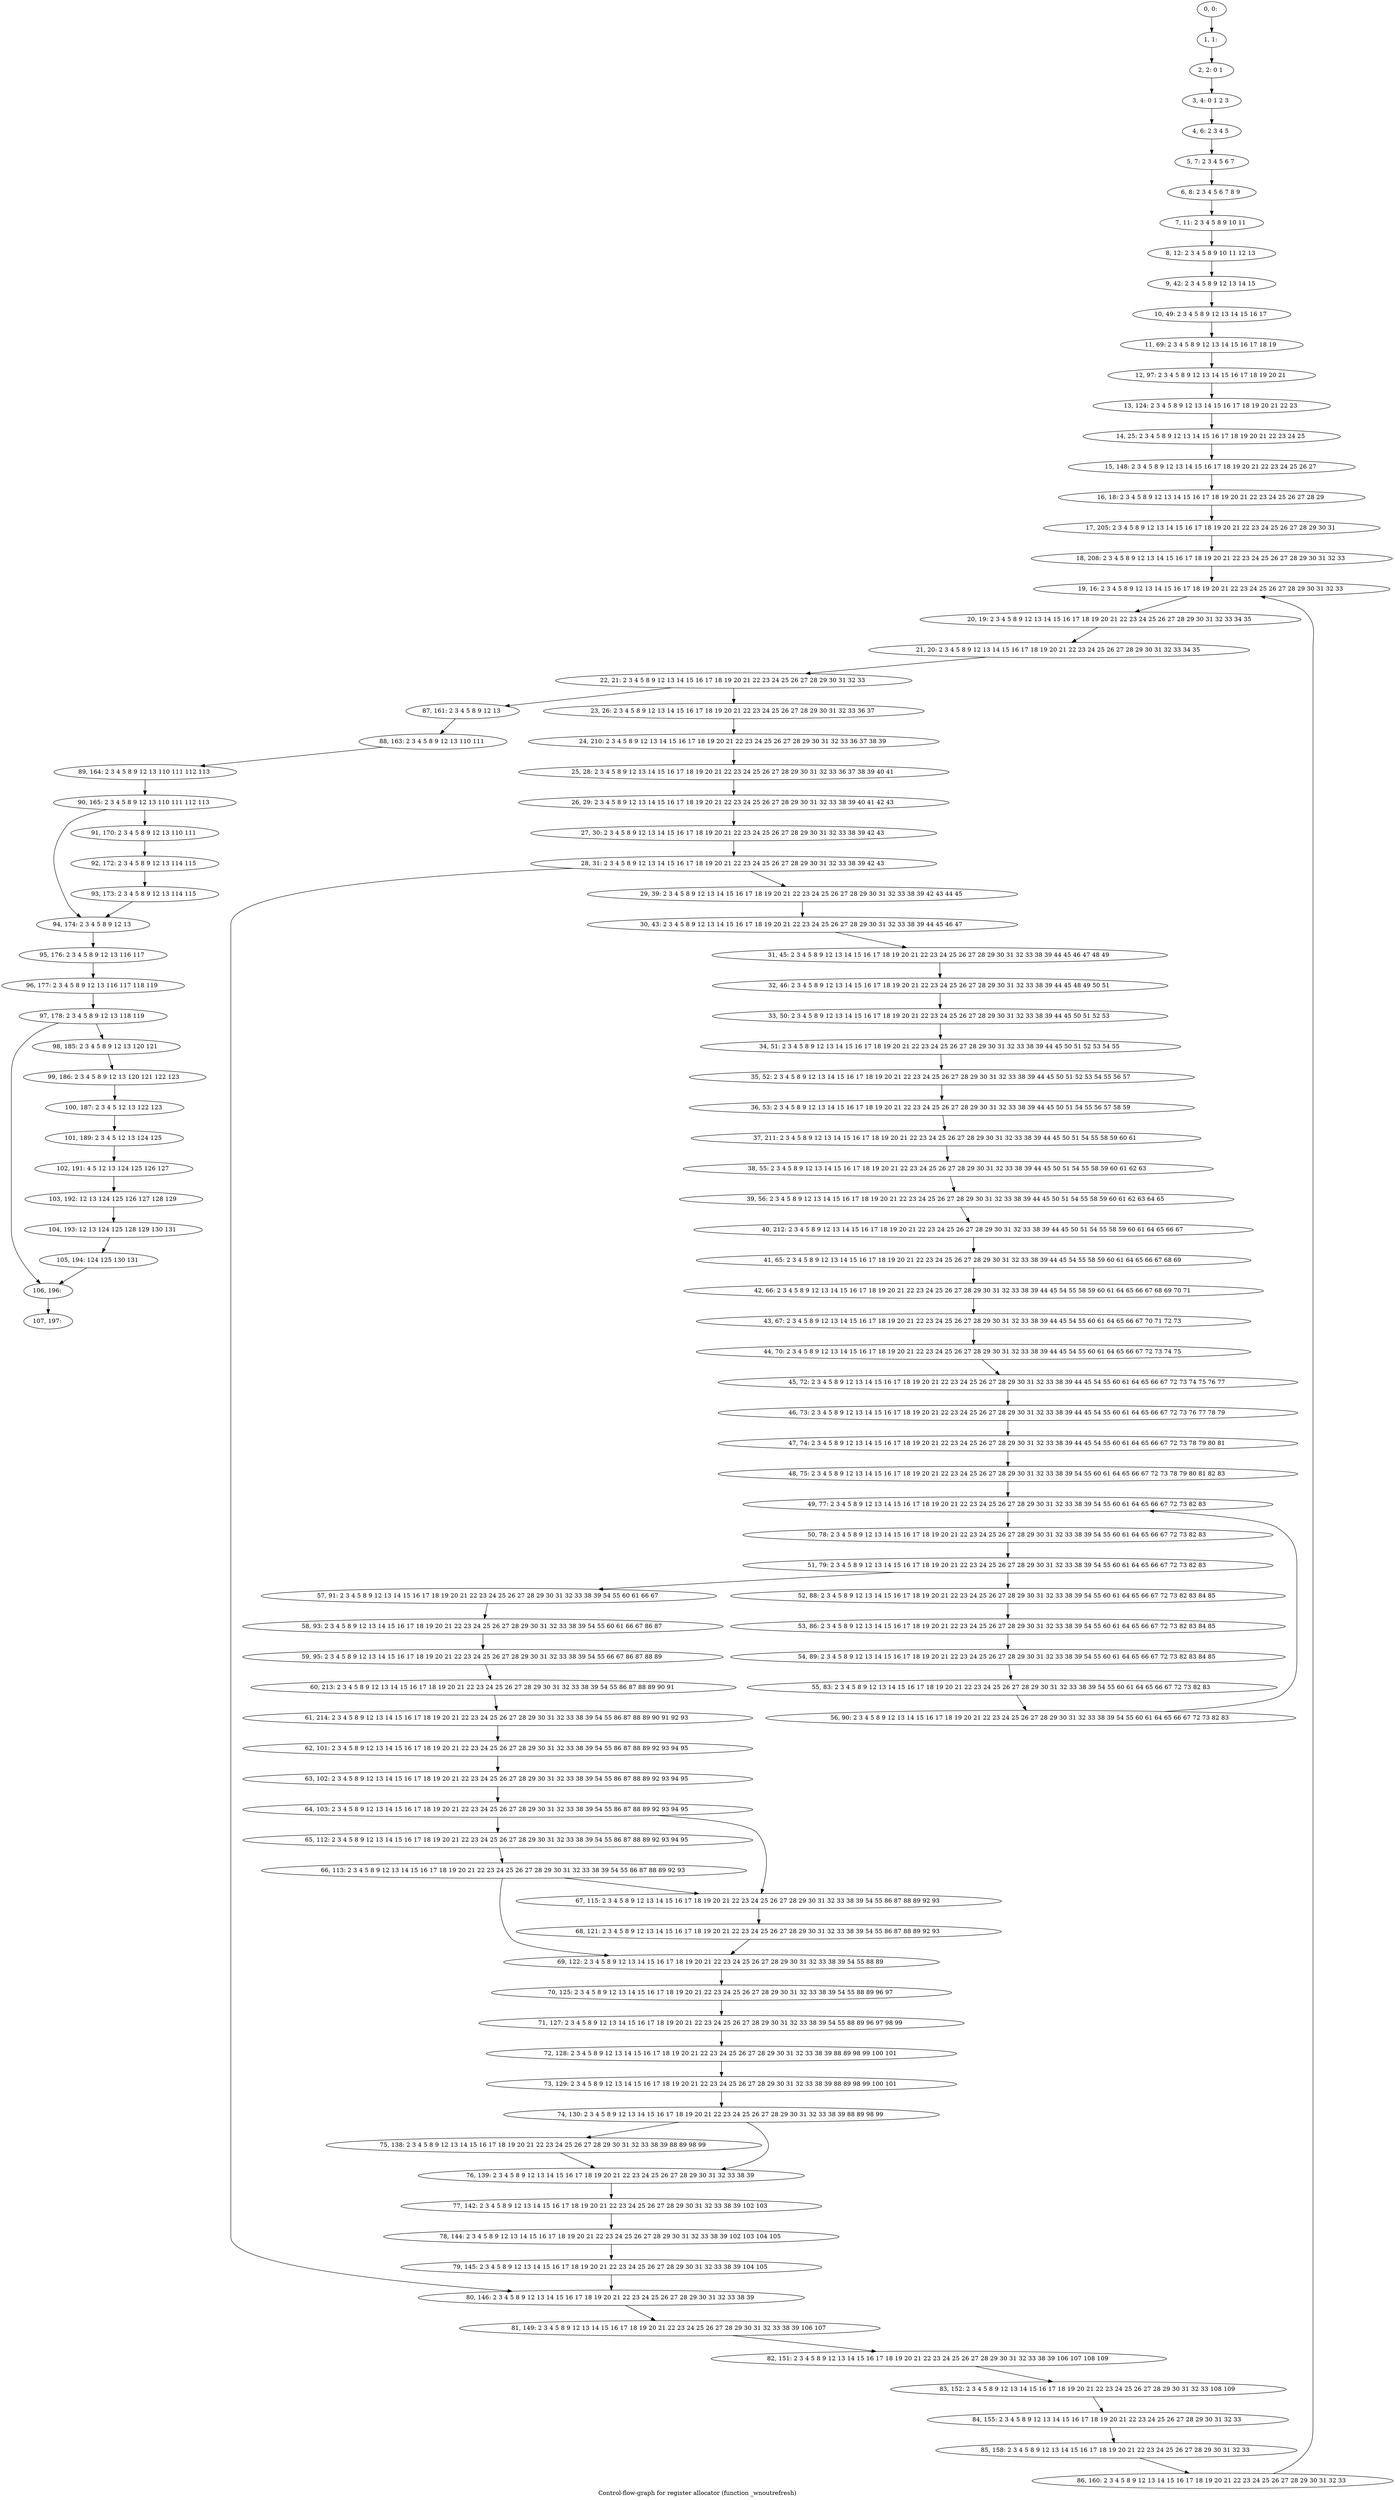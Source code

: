 digraph G {
graph [label="Control-flow-graph for register allocator (function _wnoutrefresh)"]
0[label="0, 0: "];
1[label="1, 1: "];
2[label="2, 2: 0 1 "];
3[label="3, 4: 0 1 2 3 "];
4[label="4, 6: 2 3 4 5 "];
5[label="5, 7: 2 3 4 5 6 7 "];
6[label="6, 8: 2 3 4 5 6 7 8 9 "];
7[label="7, 11: 2 3 4 5 8 9 10 11 "];
8[label="8, 12: 2 3 4 5 8 9 10 11 12 13 "];
9[label="9, 42: 2 3 4 5 8 9 12 13 14 15 "];
10[label="10, 49: 2 3 4 5 8 9 12 13 14 15 16 17 "];
11[label="11, 69: 2 3 4 5 8 9 12 13 14 15 16 17 18 19 "];
12[label="12, 97: 2 3 4 5 8 9 12 13 14 15 16 17 18 19 20 21 "];
13[label="13, 124: 2 3 4 5 8 9 12 13 14 15 16 17 18 19 20 21 22 23 "];
14[label="14, 25: 2 3 4 5 8 9 12 13 14 15 16 17 18 19 20 21 22 23 24 25 "];
15[label="15, 148: 2 3 4 5 8 9 12 13 14 15 16 17 18 19 20 21 22 23 24 25 26 27 "];
16[label="16, 18: 2 3 4 5 8 9 12 13 14 15 16 17 18 19 20 21 22 23 24 25 26 27 28 29 "];
17[label="17, 205: 2 3 4 5 8 9 12 13 14 15 16 17 18 19 20 21 22 23 24 25 26 27 28 29 30 31 "];
18[label="18, 208: 2 3 4 5 8 9 12 13 14 15 16 17 18 19 20 21 22 23 24 25 26 27 28 29 30 31 32 33 "];
19[label="19, 16: 2 3 4 5 8 9 12 13 14 15 16 17 18 19 20 21 22 23 24 25 26 27 28 29 30 31 32 33 "];
20[label="20, 19: 2 3 4 5 8 9 12 13 14 15 16 17 18 19 20 21 22 23 24 25 26 27 28 29 30 31 32 33 34 35 "];
21[label="21, 20: 2 3 4 5 8 9 12 13 14 15 16 17 18 19 20 21 22 23 24 25 26 27 28 29 30 31 32 33 34 35 "];
22[label="22, 21: 2 3 4 5 8 9 12 13 14 15 16 17 18 19 20 21 22 23 24 25 26 27 28 29 30 31 32 33 "];
23[label="23, 26: 2 3 4 5 8 9 12 13 14 15 16 17 18 19 20 21 22 23 24 25 26 27 28 29 30 31 32 33 36 37 "];
24[label="24, 210: 2 3 4 5 8 9 12 13 14 15 16 17 18 19 20 21 22 23 24 25 26 27 28 29 30 31 32 33 36 37 38 39 "];
25[label="25, 28: 2 3 4 5 8 9 12 13 14 15 16 17 18 19 20 21 22 23 24 25 26 27 28 29 30 31 32 33 36 37 38 39 40 41 "];
26[label="26, 29: 2 3 4 5 8 9 12 13 14 15 16 17 18 19 20 21 22 23 24 25 26 27 28 29 30 31 32 33 38 39 40 41 42 43 "];
27[label="27, 30: 2 3 4 5 8 9 12 13 14 15 16 17 18 19 20 21 22 23 24 25 26 27 28 29 30 31 32 33 38 39 42 43 "];
28[label="28, 31: 2 3 4 5 8 9 12 13 14 15 16 17 18 19 20 21 22 23 24 25 26 27 28 29 30 31 32 33 38 39 42 43 "];
29[label="29, 39: 2 3 4 5 8 9 12 13 14 15 16 17 18 19 20 21 22 23 24 25 26 27 28 29 30 31 32 33 38 39 42 43 44 45 "];
30[label="30, 43: 2 3 4 5 8 9 12 13 14 15 16 17 18 19 20 21 22 23 24 25 26 27 28 29 30 31 32 33 38 39 44 45 46 47 "];
31[label="31, 45: 2 3 4 5 8 9 12 13 14 15 16 17 18 19 20 21 22 23 24 25 26 27 28 29 30 31 32 33 38 39 44 45 46 47 48 49 "];
32[label="32, 46: 2 3 4 5 8 9 12 13 14 15 16 17 18 19 20 21 22 23 24 25 26 27 28 29 30 31 32 33 38 39 44 45 48 49 50 51 "];
33[label="33, 50: 2 3 4 5 8 9 12 13 14 15 16 17 18 19 20 21 22 23 24 25 26 27 28 29 30 31 32 33 38 39 44 45 50 51 52 53 "];
34[label="34, 51: 2 3 4 5 8 9 12 13 14 15 16 17 18 19 20 21 22 23 24 25 26 27 28 29 30 31 32 33 38 39 44 45 50 51 52 53 54 55 "];
35[label="35, 52: 2 3 4 5 8 9 12 13 14 15 16 17 18 19 20 21 22 23 24 25 26 27 28 29 30 31 32 33 38 39 44 45 50 51 52 53 54 55 56 57 "];
36[label="36, 53: 2 3 4 5 8 9 12 13 14 15 16 17 18 19 20 21 22 23 24 25 26 27 28 29 30 31 32 33 38 39 44 45 50 51 54 55 56 57 58 59 "];
37[label="37, 211: 2 3 4 5 8 9 12 13 14 15 16 17 18 19 20 21 22 23 24 25 26 27 28 29 30 31 32 33 38 39 44 45 50 51 54 55 58 59 60 61 "];
38[label="38, 55: 2 3 4 5 8 9 12 13 14 15 16 17 18 19 20 21 22 23 24 25 26 27 28 29 30 31 32 33 38 39 44 45 50 51 54 55 58 59 60 61 62 63 "];
39[label="39, 56: 2 3 4 5 8 9 12 13 14 15 16 17 18 19 20 21 22 23 24 25 26 27 28 29 30 31 32 33 38 39 44 45 50 51 54 55 58 59 60 61 62 63 64 65 "];
40[label="40, 212: 2 3 4 5 8 9 12 13 14 15 16 17 18 19 20 21 22 23 24 25 26 27 28 29 30 31 32 33 38 39 44 45 50 51 54 55 58 59 60 61 64 65 66 67 "];
41[label="41, 65: 2 3 4 5 8 9 12 13 14 15 16 17 18 19 20 21 22 23 24 25 26 27 28 29 30 31 32 33 38 39 44 45 54 55 58 59 60 61 64 65 66 67 68 69 "];
42[label="42, 66: 2 3 4 5 8 9 12 13 14 15 16 17 18 19 20 21 22 23 24 25 26 27 28 29 30 31 32 33 38 39 44 45 54 55 58 59 60 61 64 65 66 67 68 69 70 71 "];
43[label="43, 67: 2 3 4 5 8 9 12 13 14 15 16 17 18 19 20 21 22 23 24 25 26 27 28 29 30 31 32 33 38 39 44 45 54 55 60 61 64 65 66 67 70 71 72 73 "];
44[label="44, 70: 2 3 4 5 8 9 12 13 14 15 16 17 18 19 20 21 22 23 24 25 26 27 28 29 30 31 32 33 38 39 44 45 54 55 60 61 64 65 66 67 72 73 74 75 "];
45[label="45, 72: 2 3 4 5 8 9 12 13 14 15 16 17 18 19 20 21 22 23 24 25 26 27 28 29 30 31 32 33 38 39 44 45 54 55 60 61 64 65 66 67 72 73 74 75 76 77 "];
46[label="46, 73: 2 3 4 5 8 9 12 13 14 15 16 17 18 19 20 21 22 23 24 25 26 27 28 29 30 31 32 33 38 39 44 45 54 55 60 61 64 65 66 67 72 73 76 77 78 79 "];
47[label="47, 74: 2 3 4 5 8 9 12 13 14 15 16 17 18 19 20 21 22 23 24 25 26 27 28 29 30 31 32 33 38 39 44 45 54 55 60 61 64 65 66 67 72 73 78 79 80 81 "];
48[label="48, 75: 2 3 4 5 8 9 12 13 14 15 16 17 18 19 20 21 22 23 24 25 26 27 28 29 30 31 32 33 38 39 54 55 60 61 64 65 66 67 72 73 78 79 80 81 82 83 "];
49[label="49, 77: 2 3 4 5 8 9 12 13 14 15 16 17 18 19 20 21 22 23 24 25 26 27 28 29 30 31 32 33 38 39 54 55 60 61 64 65 66 67 72 73 82 83 "];
50[label="50, 78: 2 3 4 5 8 9 12 13 14 15 16 17 18 19 20 21 22 23 24 25 26 27 28 29 30 31 32 33 38 39 54 55 60 61 64 65 66 67 72 73 82 83 "];
51[label="51, 79: 2 3 4 5 8 9 12 13 14 15 16 17 18 19 20 21 22 23 24 25 26 27 28 29 30 31 32 33 38 39 54 55 60 61 64 65 66 67 72 73 82 83 "];
52[label="52, 88: 2 3 4 5 8 9 12 13 14 15 16 17 18 19 20 21 22 23 24 25 26 27 28 29 30 31 32 33 38 39 54 55 60 61 64 65 66 67 72 73 82 83 84 85 "];
53[label="53, 86: 2 3 4 5 8 9 12 13 14 15 16 17 18 19 20 21 22 23 24 25 26 27 28 29 30 31 32 33 38 39 54 55 60 61 64 65 66 67 72 73 82 83 84 85 "];
54[label="54, 89: 2 3 4 5 8 9 12 13 14 15 16 17 18 19 20 21 22 23 24 25 26 27 28 29 30 31 32 33 38 39 54 55 60 61 64 65 66 67 72 73 82 83 84 85 "];
55[label="55, 83: 2 3 4 5 8 9 12 13 14 15 16 17 18 19 20 21 22 23 24 25 26 27 28 29 30 31 32 33 38 39 54 55 60 61 64 65 66 67 72 73 82 83 "];
56[label="56, 90: 2 3 4 5 8 9 12 13 14 15 16 17 18 19 20 21 22 23 24 25 26 27 28 29 30 31 32 33 38 39 54 55 60 61 64 65 66 67 72 73 82 83 "];
57[label="57, 91: 2 3 4 5 8 9 12 13 14 15 16 17 18 19 20 21 22 23 24 25 26 27 28 29 30 31 32 33 38 39 54 55 60 61 66 67 "];
58[label="58, 93: 2 3 4 5 8 9 12 13 14 15 16 17 18 19 20 21 22 23 24 25 26 27 28 29 30 31 32 33 38 39 54 55 60 61 66 67 86 87 "];
59[label="59, 95: 2 3 4 5 8 9 12 13 14 15 16 17 18 19 20 21 22 23 24 25 26 27 28 29 30 31 32 33 38 39 54 55 66 67 86 87 88 89 "];
60[label="60, 213: 2 3 4 5 8 9 12 13 14 15 16 17 18 19 20 21 22 23 24 25 26 27 28 29 30 31 32 33 38 39 54 55 86 87 88 89 90 91 "];
61[label="61, 214: 2 3 4 5 8 9 12 13 14 15 16 17 18 19 20 21 22 23 24 25 26 27 28 29 30 31 32 33 38 39 54 55 86 87 88 89 90 91 92 93 "];
62[label="62, 101: 2 3 4 5 8 9 12 13 14 15 16 17 18 19 20 21 22 23 24 25 26 27 28 29 30 31 32 33 38 39 54 55 86 87 88 89 92 93 94 95 "];
63[label="63, 102: 2 3 4 5 8 9 12 13 14 15 16 17 18 19 20 21 22 23 24 25 26 27 28 29 30 31 32 33 38 39 54 55 86 87 88 89 92 93 94 95 "];
64[label="64, 103: 2 3 4 5 8 9 12 13 14 15 16 17 18 19 20 21 22 23 24 25 26 27 28 29 30 31 32 33 38 39 54 55 86 87 88 89 92 93 94 95 "];
65[label="65, 112: 2 3 4 5 8 9 12 13 14 15 16 17 18 19 20 21 22 23 24 25 26 27 28 29 30 31 32 33 38 39 54 55 86 87 88 89 92 93 94 95 "];
66[label="66, 113: 2 3 4 5 8 9 12 13 14 15 16 17 18 19 20 21 22 23 24 25 26 27 28 29 30 31 32 33 38 39 54 55 86 87 88 89 92 93 "];
67[label="67, 115: 2 3 4 5 8 9 12 13 14 15 16 17 18 19 20 21 22 23 24 25 26 27 28 29 30 31 32 33 38 39 54 55 86 87 88 89 92 93 "];
68[label="68, 121: 2 3 4 5 8 9 12 13 14 15 16 17 18 19 20 21 22 23 24 25 26 27 28 29 30 31 32 33 38 39 54 55 86 87 88 89 92 93 "];
69[label="69, 122: 2 3 4 5 8 9 12 13 14 15 16 17 18 19 20 21 22 23 24 25 26 27 28 29 30 31 32 33 38 39 54 55 88 89 "];
70[label="70, 125: 2 3 4 5 8 9 12 13 14 15 16 17 18 19 20 21 22 23 24 25 26 27 28 29 30 31 32 33 38 39 54 55 88 89 96 97 "];
71[label="71, 127: 2 3 4 5 8 9 12 13 14 15 16 17 18 19 20 21 22 23 24 25 26 27 28 29 30 31 32 33 38 39 54 55 88 89 96 97 98 99 "];
72[label="72, 128: 2 3 4 5 8 9 12 13 14 15 16 17 18 19 20 21 22 23 24 25 26 27 28 29 30 31 32 33 38 39 88 89 98 99 100 101 "];
73[label="73, 129: 2 3 4 5 8 9 12 13 14 15 16 17 18 19 20 21 22 23 24 25 26 27 28 29 30 31 32 33 38 39 88 89 98 99 100 101 "];
74[label="74, 130: 2 3 4 5 8 9 12 13 14 15 16 17 18 19 20 21 22 23 24 25 26 27 28 29 30 31 32 33 38 39 88 89 98 99 "];
75[label="75, 138: 2 3 4 5 8 9 12 13 14 15 16 17 18 19 20 21 22 23 24 25 26 27 28 29 30 31 32 33 38 39 88 89 98 99 "];
76[label="76, 139: 2 3 4 5 8 9 12 13 14 15 16 17 18 19 20 21 22 23 24 25 26 27 28 29 30 31 32 33 38 39 "];
77[label="77, 142: 2 3 4 5 8 9 12 13 14 15 16 17 18 19 20 21 22 23 24 25 26 27 28 29 30 31 32 33 38 39 102 103 "];
78[label="78, 144: 2 3 4 5 8 9 12 13 14 15 16 17 18 19 20 21 22 23 24 25 26 27 28 29 30 31 32 33 38 39 102 103 104 105 "];
79[label="79, 145: 2 3 4 5 8 9 12 13 14 15 16 17 18 19 20 21 22 23 24 25 26 27 28 29 30 31 32 33 38 39 104 105 "];
80[label="80, 146: 2 3 4 5 8 9 12 13 14 15 16 17 18 19 20 21 22 23 24 25 26 27 28 29 30 31 32 33 38 39 "];
81[label="81, 149: 2 3 4 5 8 9 12 13 14 15 16 17 18 19 20 21 22 23 24 25 26 27 28 29 30 31 32 33 38 39 106 107 "];
82[label="82, 151: 2 3 4 5 8 9 12 13 14 15 16 17 18 19 20 21 22 23 24 25 26 27 28 29 30 31 32 33 38 39 106 107 108 109 "];
83[label="83, 152: 2 3 4 5 8 9 12 13 14 15 16 17 18 19 20 21 22 23 24 25 26 27 28 29 30 31 32 33 108 109 "];
84[label="84, 155: 2 3 4 5 8 9 12 13 14 15 16 17 18 19 20 21 22 23 24 25 26 27 28 29 30 31 32 33 "];
85[label="85, 158: 2 3 4 5 8 9 12 13 14 15 16 17 18 19 20 21 22 23 24 25 26 27 28 29 30 31 32 33 "];
86[label="86, 160: 2 3 4 5 8 9 12 13 14 15 16 17 18 19 20 21 22 23 24 25 26 27 28 29 30 31 32 33 "];
87[label="87, 161: 2 3 4 5 8 9 12 13 "];
88[label="88, 163: 2 3 4 5 8 9 12 13 110 111 "];
89[label="89, 164: 2 3 4 5 8 9 12 13 110 111 112 113 "];
90[label="90, 165: 2 3 4 5 8 9 12 13 110 111 112 113 "];
91[label="91, 170: 2 3 4 5 8 9 12 13 110 111 "];
92[label="92, 172: 2 3 4 5 8 9 12 13 114 115 "];
93[label="93, 173: 2 3 4 5 8 9 12 13 114 115 "];
94[label="94, 174: 2 3 4 5 8 9 12 13 "];
95[label="95, 176: 2 3 4 5 8 9 12 13 116 117 "];
96[label="96, 177: 2 3 4 5 8 9 12 13 116 117 118 119 "];
97[label="97, 178: 2 3 4 5 8 9 12 13 118 119 "];
98[label="98, 185: 2 3 4 5 8 9 12 13 120 121 "];
99[label="99, 186: 2 3 4 5 8 9 12 13 120 121 122 123 "];
100[label="100, 187: 2 3 4 5 12 13 122 123 "];
101[label="101, 189: 2 3 4 5 12 13 124 125 "];
102[label="102, 191: 4 5 12 13 124 125 126 127 "];
103[label="103, 192: 12 13 124 125 126 127 128 129 "];
104[label="104, 193: 12 13 124 125 128 129 130 131 "];
105[label="105, 194: 124 125 130 131 "];
106[label="106, 196: "];
107[label="107, 197: "];
0->1 ;
1->2 ;
2->3 ;
3->4 ;
4->5 ;
5->6 ;
6->7 ;
7->8 ;
8->9 ;
9->10 ;
10->11 ;
11->12 ;
12->13 ;
13->14 ;
14->15 ;
15->16 ;
16->17 ;
17->18 ;
18->19 ;
19->20 ;
20->21 ;
21->22 ;
22->23 ;
22->87 ;
23->24 ;
24->25 ;
25->26 ;
26->27 ;
27->28 ;
28->29 ;
28->80 ;
29->30 ;
30->31 ;
31->32 ;
32->33 ;
33->34 ;
34->35 ;
35->36 ;
36->37 ;
37->38 ;
38->39 ;
39->40 ;
40->41 ;
41->42 ;
42->43 ;
43->44 ;
44->45 ;
45->46 ;
46->47 ;
47->48 ;
48->49 ;
49->50 ;
50->51 ;
51->52 ;
51->57 ;
52->53 ;
53->54 ;
54->55 ;
55->56 ;
56->49 ;
57->58 ;
58->59 ;
59->60 ;
60->61 ;
61->62 ;
62->63 ;
63->64 ;
64->65 ;
64->67 ;
65->66 ;
66->67 ;
66->69 ;
67->68 ;
68->69 ;
69->70 ;
70->71 ;
71->72 ;
72->73 ;
73->74 ;
74->75 ;
74->76 ;
75->76 ;
76->77 ;
77->78 ;
78->79 ;
79->80 ;
80->81 ;
81->82 ;
82->83 ;
83->84 ;
84->85 ;
85->86 ;
86->19 ;
87->88 ;
88->89 ;
89->90 ;
90->91 ;
90->94 ;
91->92 ;
92->93 ;
93->94 ;
94->95 ;
95->96 ;
96->97 ;
97->98 ;
97->106 ;
98->99 ;
99->100 ;
100->101 ;
101->102 ;
102->103 ;
103->104 ;
104->105 ;
105->106 ;
106->107 ;
}
